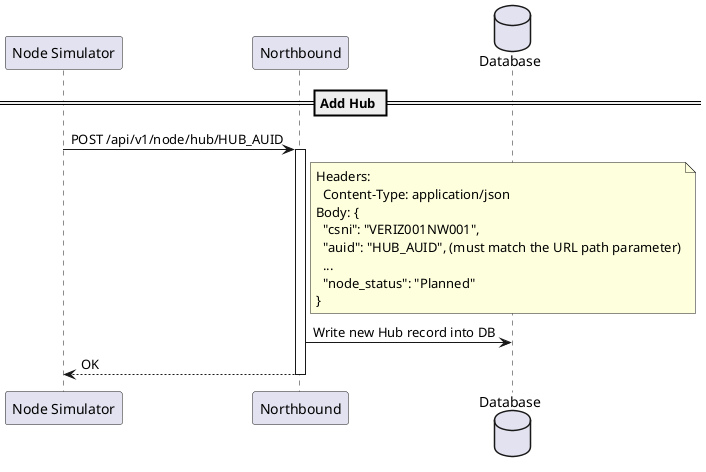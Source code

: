 @startuml
participant "Node Simulator" as NODE_SIM
participant "Northbound" as NBAPI
database "Database" as DB
== Add Hub ==
NODE_SIM->NBAPI++ : POST /api/v1/node/hub/HUB_AUID
note right of NBAPI
  Headers:
    Content-Type: application/json
  Body: {
    "csni": "VERIZ001NW001",
    "auid": "HUB_AUID", (must match the URL path parameter)
    ...
    "node_status": "Planned"
  }
end note
NBAPI->DB: Write new Hub record into DB
NODE_SIM<--NBAPI-- : OK
@enduml
